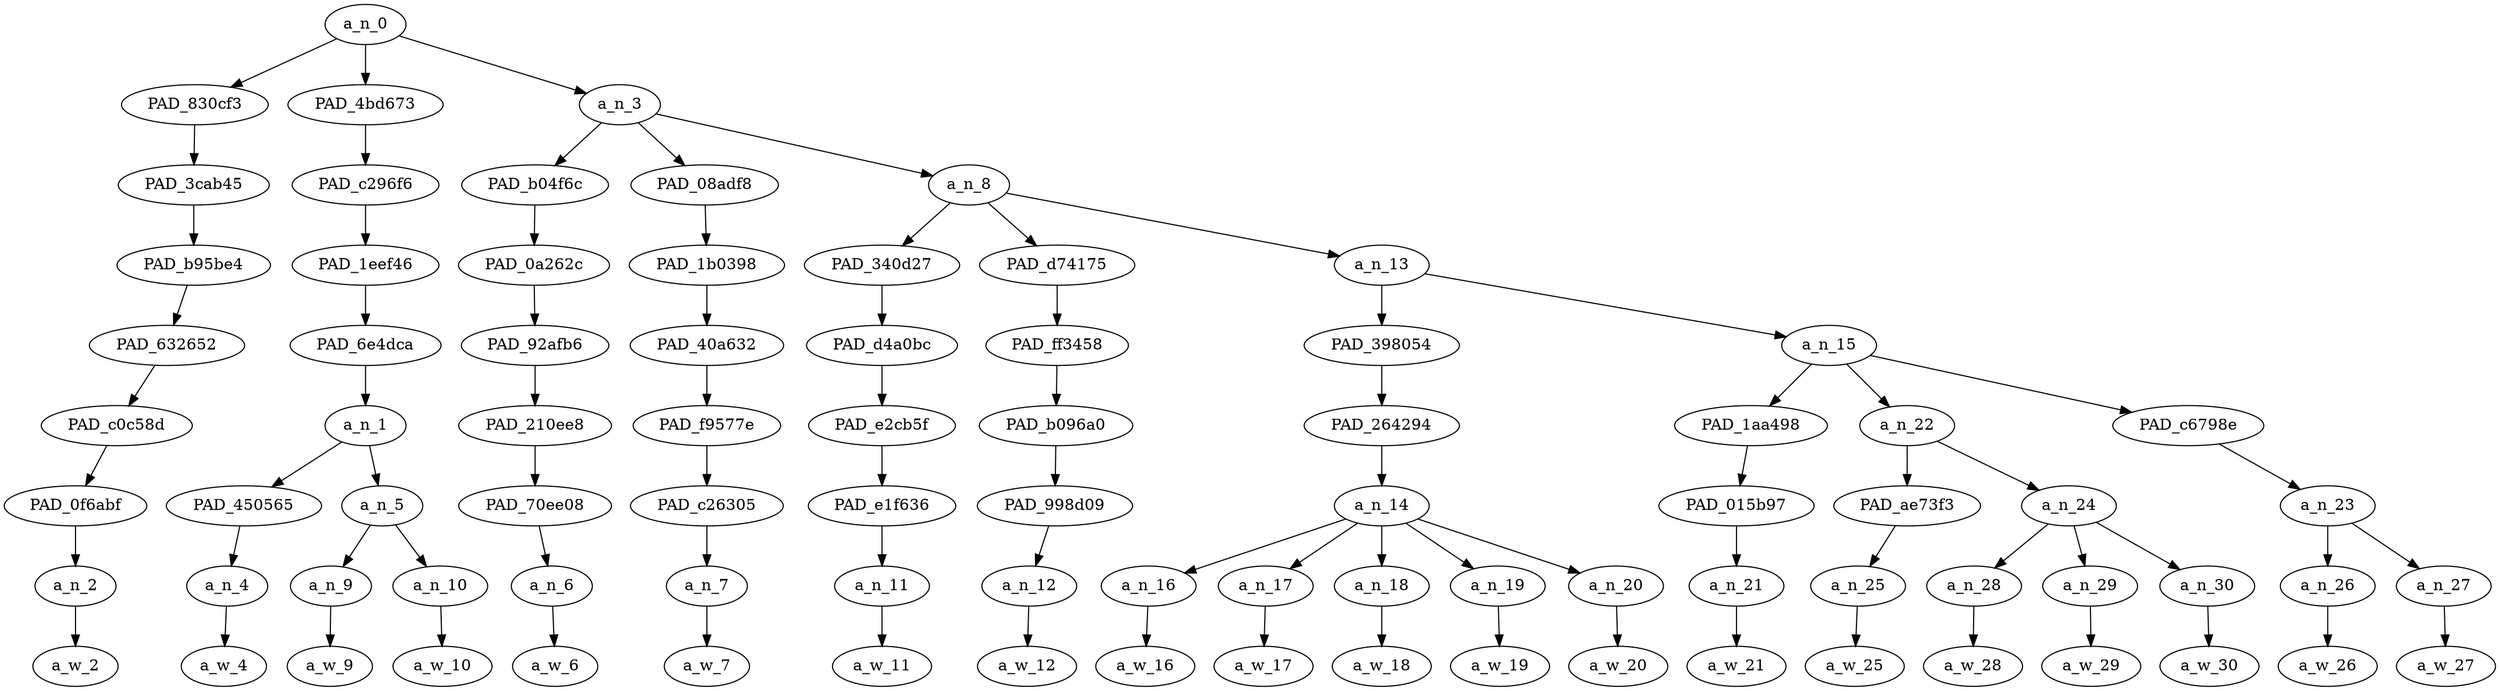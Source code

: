 strict digraph "" {
	a_n_0	[div_dir=1,
		index=0,
		level=8,
		pos="3.2098765432098766,8!",
		text_span="[0, 1, 2, 3, 4, 5, 6, 7, 8, 9, 10, 11, 12, 13, 14, 15, 16, 17, 18, 19]",
		value=1.00000000];
	PAD_830cf3	[div_dir=1,
		index=1,
		level=7,
		pos="3.0,7!",
		text_span="[3]",
		value=0.05983286];
	a_n_0 -> PAD_830cf3;
	PAD_4bd673	[div_dir=-1,
		index=0,
		level=7,
		pos="0.75,7!",
		text_span="[0, 1, 2]",
		value=0.12576360];
	a_n_0 -> PAD_4bd673;
	a_n_3	[div_dir=1,
		index=2,
		level=7,
		pos="5.87962962962963,7!",
		text_span="[4, 5, 6, 7, 8, 9, 10, 11, 12, 13, 14, 15, 16, 17, 18, 19]",
		value=0.81434038];
	a_n_0 -> a_n_3;
	PAD_3cab45	[div_dir=1,
		index=1,
		level=6,
		pos="3.0,6!",
		text_span="[3]",
		value=0.05983286];
	PAD_830cf3 -> PAD_3cab45;
	PAD_b95be4	[div_dir=1,
		index=1,
		level=5,
		pos="3.0,5!",
		text_span="[3]",
		value=0.05983286];
	PAD_3cab45 -> PAD_b95be4;
	PAD_632652	[div_dir=1,
		index=1,
		level=4,
		pos="3.0,4!",
		text_span="[3]",
		value=0.05983286];
	PAD_b95be4 -> PAD_632652;
	PAD_c0c58d	[div_dir=1,
		index=1,
		level=3,
		pos="3.0,3!",
		text_span="[3]",
		value=0.05983286];
	PAD_632652 -> PAD_c0c58d;
	PAD_0f6abf	[div_dir=1,
		index=2,
		level=2,
		pos="3.0,2!",
		text_span="[3]",
		value=0.05983286];
	PAD_c0c58d -> PAD_0f6abf;
	a_n_2	[div_dir=1,
		index=3,
		level=1,
		pos="3.0,1!",
		text_span="[3]",
		value=0.05983286];
	PAD_0f6abf -> a_n_2;
	a_w_2	[div_dir=0,
		index=3,
		level=0,
		pos="3,0!",
		text_span="[3]",
		value=bro];
	a_n_2 -> a_w_2;
	PAD_c296f6	[div_dir=-1,
		index=0,
		level=6,
		pos="0.75,6!",
		text_span="[0, 1, 2]",
		value=0.12576360];
	PAD_4bd673 -> PAD_c296f6;
	PAD_1eef46	[div_dir=-1,
		index=0,
		level=5,
		pos="0.75,5!",
		text_span="[0, 1, 2]",
		value=0.12576360];
	PAD_c296f6 -> PAD_1eef46;
	PAD_6e4dca	[div_dir=-1,
		index=0,
		level=4,
		pos="0.75,4!",
		text_span="[0, 1, 2]",
		value=0.12576360];
	PAD_1eef46 -> PAD_6e4dca;
	a_n_1	[div_dir=-1,
		index=0,
		level=3,
		pos="0.75,3!",
		text_span="[0, 1, 2]",
		value=0.12576360];
	PAD_6e4dca -> a_n_1;
	PAD_450565	[div_dir=1,
		index=0,
		level=2,
		pos="0.0,2!",
		text_span="[0]",
		value=0.03903908];
	a_n_1 -> PAD_450565;
	a_n_5	[div_dir=-1,
		index=1,
		level=2,
		pos="1.5,2!",
		text_span="[1, 2]",
		value=0.08658808];
	a_n_1 -> a_n_5;
	a_n_4	[div_dir=1,
		index=0,
		level=1,
		pos="0.0,1!",
		text_span="[0]",
		value=0.03903908];
	PAD_450565 -> a_n_4;
	a_w_4	[div_dir=0,
		index=0,
		level=0,
		pos="0,0!",
		text_span="[0]",
		value="<user>"];
	a_n_4 -> a_w_4;
	a_n_9	[div_dir=-1,
		index=1,
		level=1,
		pos="1.0,1!",
		text_span="[1]",
		value=0.04364367];
	a_n_5 -> a_n_9;
	a_n_10	[div_dir=-1,
		index=2,
		level=1,
		pos="2.0,1!",
		text_span="[2]",
		value=0.04274139];
	a_n_5 -> a_n_10;
	a_w_9	[div_dir=0,
		index=1,
		level=0,
		pos="1,0!",
		text_span="[1]",
		value=right];
	a_n_9 -> a_w_9;
	a_w_10	[div_dir=0,
		index=2,
		level=0,
		pos="2,0!",
		text_span="[2]",
		value=here];
	a_n_10 -> a_w_10;
	PAD_b04f6c	[div_dir=1,
		index=2,
		level=6,
		pos="4.0,6!",
		text_span="[4]",
		value=0.04672344];
	a_n_3 -> PAD_b04f6c;
	PAD_08adf8	[div_dir=-1,
		index=3,
		level=6,
		pos="5.0,6!",
		text_span="[5]",
		value=0.06539269];
	a_n_3 -> PAD_08adf8;
	a_n_8	[div_dir=1,
		index=4,
		level=6,
		pos="8.63888888888889,6!",
		text_span="[6, 7, 8, 9, 10, 11, 12, 13, 14, 15, 16, 17, 18, 19]",
		value=0.70214918];
	a_n_3 -> a_n_8;
	PAD_0a262c	[div_dir=1,
		index=2,
		level=5,
		pos="4.0,5!",
		text_span="[4]",
		value=0.04672344];
	PAD_b04f6c -> PAD_0a262c;
	PAD_92afb6	[div_dir=1,
		index=2,
		level=4,
		pos="4.0,4!",
		text_span="[4]",
		value=0.04672344];
	PAD_0a262c -> PAD_92afb6;
	PAD_210ee8	[div_dir=1,
		index=2,
		level=3,
		pos="4.0,3!",
		text_span="[4]",
		value=0.04672344];
	PAD_92afb6 -> PAD_210ee8;
	PAD_70ee08	[div_dir=1,
		index=3,
		level=2,
		pos="4.0,2!",
		text_span="[4]",
		value=0.04672344];
	PAD_210ee8 -> PAD_70ee08;
	a_n_6	[div_dir=1,
		index=4,
		level=1,
		pos="4.0,1!",
		text_span="[4]",
		value=0.04672344];
	PAD_70ee08 -> a_n_6;
	a_w_6	[div_dir=0,
		index=4,
		level=0,
		pos="4,0!",
		text_span="[4]",
		value=found];
	a_n_6 -> a_w_6;
	PAD_1b0398	[div_dir=-1,
		index=3,
		level=5,
		pos="5.0,5!",
		text_span="[5]",
		value=0.06539269];
	PAD_08adf8 -> PAD_1b0398;
	PAD_40a632	[div_dir=-1,
		index=3,
		level=4,
		pos="5.0,4!",
		text_span="[5]",
		value=0.06539269];
	PAD_1b0398 -> PAD_40a632;
	PAD_f9577e	[div_dir=-1,
		index=3,
		level=3,
		pos="5.0,3!",
		text_span="[5]",
		value=0.06539269];
	PAD_40a632 -> PAD_f9577e;
	PAD_c26305	[div_dir=-1,
		index=4,
		level=2,
		pos="5.0,2!",
		text_span="[5]",
		value=0.06539269];
	PAD_f9577e -> PAD_c26305;
	a_n_7	[div_dir=-1,
		index=5,
		level=1,
		pos="5.0,1!",
		text_span="[5]",
		value=0.06539269];
	PAD_c26305 -> a_n_7;
	a_w_7	[div_dir=0,
		index=5,
		level=0,
		pos="5,0!",
		text_span="[5]",
		value=jesus];
	a_n_7 -> a_w_7;
	PAD_340d27	[div_dir=1,
		index=4,
		level=5,
		pos="6.0,5!",
		text_span="[6]",
		value=0.05730378];
	a_n_8 -> PAD_340d27;
	PAD_d74175	[div_dir=1,
		index=5,
		level=5,
		pos="7.0,5!",
		text_span="[7]",
		value=0.02012302];
	a_n_8 -> PAD_d74175;
	a_n_13	[div_dir=1,
		index=6,
		level=5,
		pos="12.916666666666668,5!",
		text_span="[8, 9, 10, 11, 12, 13, 14, 15, 16, 17, 18, 19]",
		value=0.62467606];
	a_n_8 -> a_n_13;
	PAD_d4a0bc	[div_dir=1,
		index=4,
		level=4,
		pos="6.0,4!",
		text_span="[6]",
		value=0.05730378];
	PAD_340d27 -> PAD_d4a0bc;
	PAD_e2cb5f	[div_dir=1,
		index=4,
		level=3,
		pos="6.0,3!",
		text_span="[6]",
		value=0.05730378];
	PAD_d4a0bc -> PAD_e2cb5f;
	PAD_e1f636	[div_dir=1,
		index=5,
		level=2,
		pos="6.0,2!",
		text_span="[6]",
		value=0.05730378];
	PAD_e2cb5f -> PAD_e1f636;
	a_n_11	[div_dir=1,
		index=6,
		level=1,
		pos="6.0,1!",
		text_span="[6]",
		value=0.05730378];
	PAD_e1f636 -> a_n_11;
	a_w_11	[div_dir=0,
		index=6,
		level=0,
		pos="6,0!",
		text_span="[6]",
		value=whos];
	a_n_11 -> a_w_11;
	PAD_ff3458	[div_dir=1,
		index=5,
		level=4,
		pos="7.0,4!",
		text_span="[7]",
		value=0.02012302];
	PAD_d74175 -> PAD_ff3458;
	PAD_b096a0	[div_dir=1,
		index=5,
		level=3,
		pos="7.0,3!",
		text_span="[7]",
		value=0.02012302];
	PAD_ff3458 -> PAD_b096a0;
	PAD_998d09	[div_dir=1,
		index=6,
		level=2,
		pos="7.0,2!",
		text_span="[7]",
		value=0.02012302];
	PAD_b096a0 -> PAD_998d09;
	a_n_12	[div_dir=1,
		index=7,
		level=1,
		pos="7.0,1!",
		text_span="[7]",
		value=0.02012302];
	PAD_998d09 -> a_n_12;
	a_w_12	[div_dir=0,
		index=7,
		level=0,
		pos="7,0!",
		text_span="[7]",
		value=not];
	a_n_12 -> a_w_12;
	PAD_398054	[div_dir=1,
		index=6,
		level=4,
		pos="10.0,4!",
		text_span="[8, 9, 10, 11, 12]",
		value=0.18827172];
	a_n_13 -> PAD_398054;
	a_n_15	[div_dir=-1,
		index=7,
		level=4,
		pos="15.833333333333334,4!",
		text_span="[13, 14, 15, 16, 17, 18, 19]",
		value=0.43636498];
	a_n_13 -> a_n_15;
	PAD_264294	[div_dir=1,
		index=6,
		level=3,
		pos="10.0,3!",
		text_span="[8, 9, 10, 11, 12]",
		value=0.18827172];
	PAD_398054 -> PAD_264294;
	a_n_14	[div_dir=1,
		index=7,
		level=2,
		pos="10.0,2!",
		text_span="[8, 9, 10, 11, 12]",
		value=0.18827172];
	PAD_264294 -> a_n_14;
	a_n_16	[div_dir=1,
		index=8,
		level=1,
		pos="8.0,1!",
		text_span="[8]",
		value=0.02285624];
	a_n_14 -> a_n_16;
	a_n_17	[div_dir=-1,
		index=9,
		level=1,
		pos="9.0,1!",
		text_span="[9]",
		value=0.02049676];
	a_n_14 -> a_n_17;
	a_n_18	[div_dir=1,
		index=10,
		level=1,
		pos="10.0,1!",
		text_span="[10]",
		value=0.05025875];
	a_n_14 -> a_n_18;
	a_n_19	[div_dir=1,
		index=11,
		level=1,
		pos="11.0,1!",
		text_span="[11]",
		value=0.05765110];
	a_n_14 -> a_n_19;
	a_n_20	[div_dir=1,
		index=12,
		level=1,
		pos="12.0,1!",
		text_span="[12]",
		value=0.03688945];
	a_n_14 -> a_n_20;
	a_w_16	[div_dir=0,
		index=8,
		level=0,
		pos="8,0!",
		text_span="[8]",
		value=just];
	a_n_16 -> a_w_16;
	a_w_17	[div_dir=0,
		index=9,
		level=0,
		pos="9,0!",
		text_span="[9]",
		value=a];
	a_n_17 -> a_w_17;
	a_w_18	[div_dir=0,
		index=10,
		level=0,
		pos="10,0!",
		text_span="[10]",
		value=prophet];
	a_n_18 -> a_w_18;
	a_w_19	[div_dir=0,
		index=11,
		level=0,
		pos="11,0!",
		text_span="[11]",
		value=howz];
	a_n_19 -> a_w_19;
	a_w_20	[div_dir=0,
		index=12,
		level=0,
		pos="12,0!",
		text_span="[12]",
		value=life];
	a_n_20 -> a_w_20;
	PAD_1aa498	[div_dir=-1,
		index=7,
		level=3,
		pos="13.0,3!",
		text_span="[13]",
		value=0.04251416];
	a_n_15 -> PAD_1aa498;
	a_n_22	[div_dir=1,
		index=8,
		level=3,
		pos="16.0,3!",
		text_span="[14, 15, 16, 17]",
		value=0.25982073];
	a_n_15 -> a_n_22;
	PAD_c6798e	[div_dir=-1,
		index=9,
		level=3,
		pos="18.5,3!",
		text_span="[18, 19]",
		value=0.13397985];
	a_n_15 -> PAD_c6798e;
	PAD_015b97	[div_dir=-1,
		index=8,
		level=2,
		pos="13.0,2!",
		text_span="[13]",
		value=0.04251416];
	PAD_1aa498 -> PAD_015b97;
	a_n_21	[div_dir=-1,
		index=13,
		level=1,
		pos="13.0,1!",
		text_span="[13]",
		value=0.04251416];
	PAD_015b97 -> a_n_21;
	a_w_21	[div_dir=0,
		index=13,
		level=0,
		pos="13,0!",
		text_span="[13]",
		value=u];
	a_n_21 -> a_w_21;
	PAD_ae73f3	[div_dir=1,
		index=10,
		level=2,
		pos="17.0,2!",
		text_span="[17]",
		value=0.04696531];
	a_n_22 -> PAD_ae73f3;
	a_n_24	[div_dir=-1,
		index=9,
		level=2,
		pos="15.0,2!",
		text_span="[14, 15, 16]",
		value=0.21285214];
	a_n_22 -> a_n_24;
	a_n_25	[div_dir=1,
		index=17,
		level=1,
		pos="17.0,1!",
		text_span="[17]",
		value=0.04696531];
	PAD_ae73f3 -> a_n_25;
	a_w_25	[div_dir=0,
		index=17,
		level=0,
		pos="17,0!",
		text_span="[17]",
		value=too];
	a_n_25 -> a_w_25;
	a_n_28	[div_dir=1,
		index=14,
		level=1,
		pos="14.0,1!",
		text_span="[14]",
		value=0.03210713];
	a_n_24 -> a_n_28;
	a_n_29	[div_dir=1,
		index=15,
		level=1,
		pos="15.0,1!",
		text_span="[15]",
		value=0.07272266];
	a_n_24 -> a_n_29;
	a_n_30	[div_dir=-1,
		index=16,
		level=1,
		pos="16.0,1!",
		text_span="[16]",
		value=0.10785527];
	a_n_24 -> a_n_30;
	a_w_28	[div_dir=0,
		index=14,
		level=0,
		pos="14,0!",
		text_span="[14]",
		value=an];
	a_n_28 -> a_w_28;
	a_w_29	[div_dir=0,
		index=15,
		level=0,
		pos="15,0!",
		text_span="[15]",
		value=ex];
	a_n_29 -> a_w_29;
	a_w_30	[div_dir=0,
		index=16,
		level=0,
		pos="16,0!",
		text_span="[16]",
		value=muslim];
	a_n_30 -> a_w_30;
	a_n_23	[div_dir=-1,
		index=11,
		level=2,
		pos="18.5,2!",
		text_span="[18, 19]",
		value=0.13397985];
	PAD_c6798e -> a_n_23;
	a_n_26	[div_dir=1,
		index=18,
		level=1,
		pos="18.0,1!",
		text_span="[18]",
		value=0.02965351];
	a_n_23 -> a_n_26;
	a_n_27	[div_dir=-1,
		index=19,
		level=1,
		pos="19.0,1!",
		text_span="[19]",
		value=0.10428777];
	a_n_23 -> a_n_27;
	a_w_26	[div_dir=0,
		index=18,
		level=0,
		pos="18,0!",
		text_span="[18]",
		value=from];
	a_n_26 -> a_w_26;
	a_w_27	[div_dir=0,
		index=19,
		level=0,
		pos="19,0!",
		text_span="[19]",
		value=yeg];
	a_n_27 -> a_w_27;
}
